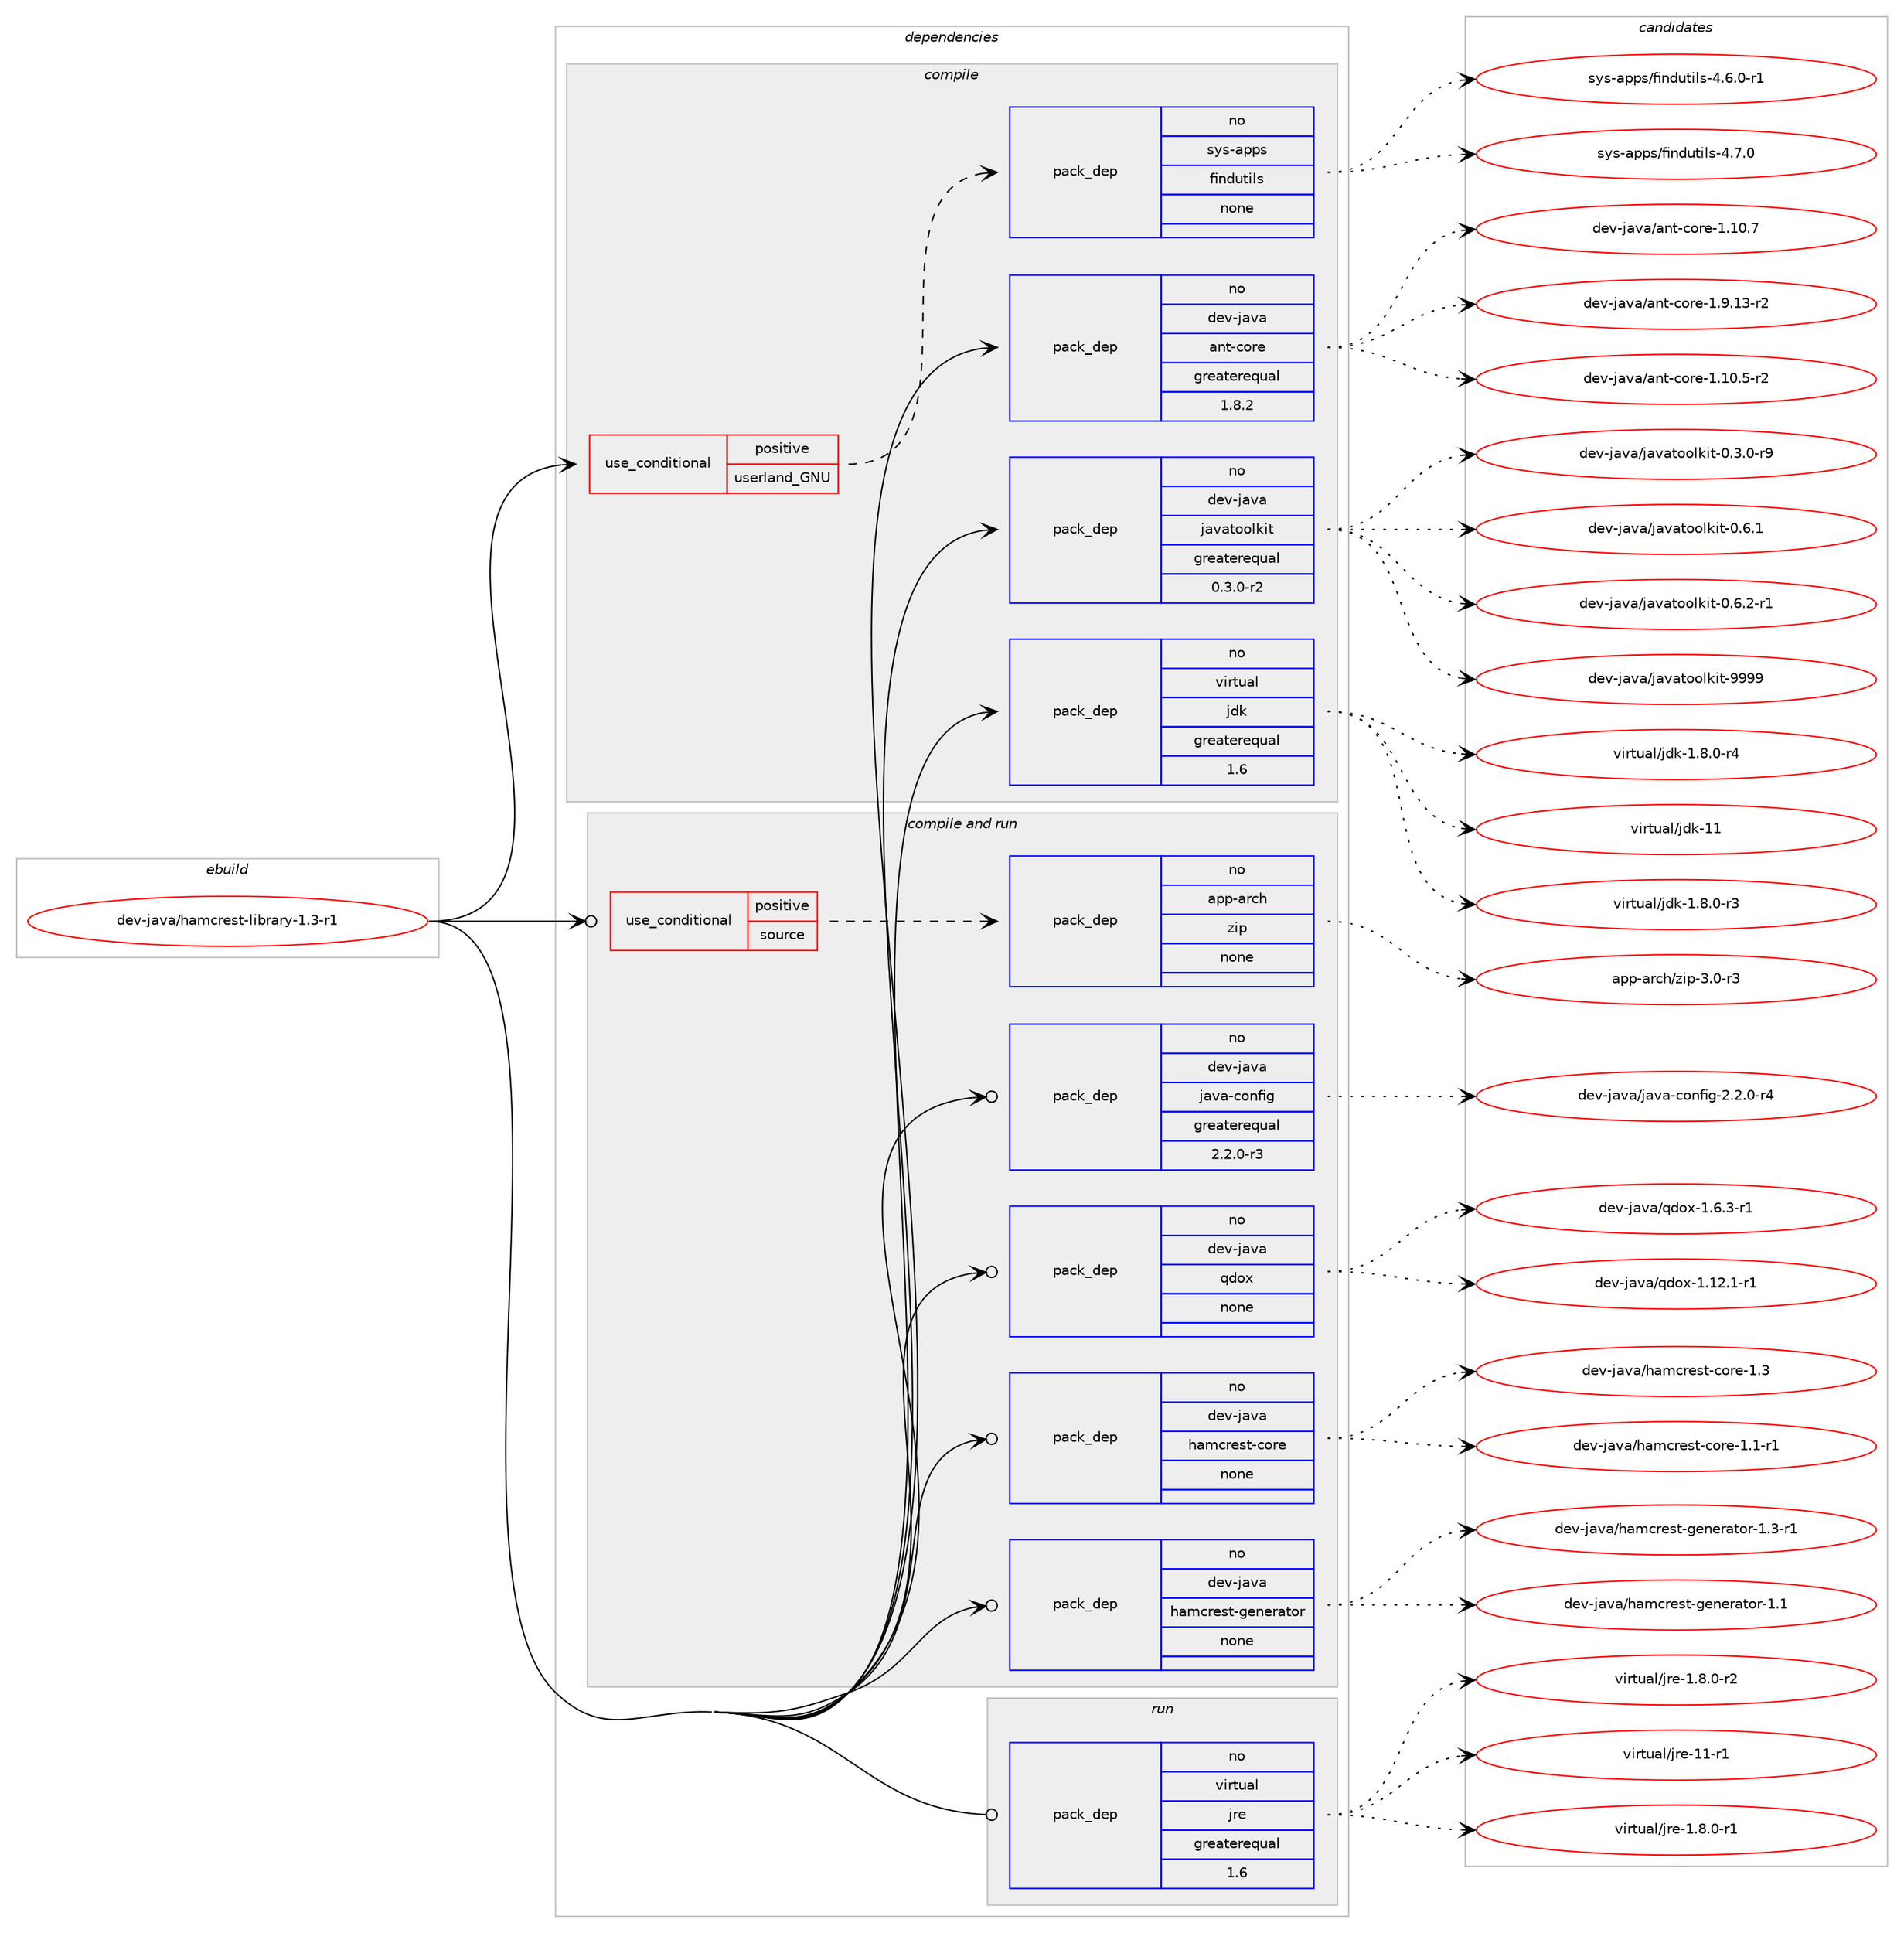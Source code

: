 digraph prolog {

# *************
# Graph options
# *************

newrank=true;
concentrate=true;
compound=true;
graph [rankdir=LR,fontname=Helvetica,fontsize=10,ranksep=1.5];#, ranksep=2.5, nodesep=0.2];
edge  [arrowhead=vee];
node  [fontname=Helvetica,fontsize=10];

# **********
# The ebuild
# **********

subgraph cluster_leftcol {
color=gray;
rank=same;
label=<<i>ebuild</i>>;
id [label="dev-java/hamcrest-library-1.3-r1", color=red, width=4, href="../dev-java/hamcrest-library-1.3-r1.svg"];
}

# ****************
# The dependencies
# ****************

subgraph cluster_midcol {
color=gray;
label=<<i>dependencies</i>>;
subgraph cluster_compile {
fillcolor="#eeeeee";
style=filled;
label=<<i>compile</i>>;
subgraph cond128852 {
dependency552865 [label=<<TABLE BORDER="0" CELLBORDER="1" CELLSPACING="0" CELLPADDING="4"><TR><TD ROWSPAN="3" CELLPADDING="10">use_conditional</TD></TR><TR><TD>positive</TD></TR><TR><TD>userland_GNU</TD></TR></TABLE>>, shape=none, color=red];
subgraph pack412841 {
dependency552866 [label=<<TABLE BORDER="0" CELLBORDER="1" CELLSPACING="0" CELLPADDING="4" WIDTH="220"><TR><TD ROWSPAN="6" CELLPADDING="30">pack_dep</TD></TR><TR><TD WIDTH="110">no</TD></TR><TR><TD>sys-apps</TD></TR><TR><TD>findutils</TD></TR><TR><TD>none</TD></TR><TR><TD></TD></TR></TABLE>>, shape=none, color=blue];
}
dependency552865:e -> dependency552866:w [weight=20,style="dashed",arrowhead="vee"];
}
id:e -> dependency552865:w [weight=20,style="solid",arrowhead="vee"];
subgraph pack412842 {
dependency552867 [label=<<TABLE BORDER="0" CELLBORDER="1" CELLSPACING="0" CELLPADDING="4" WIDTH="220"><TR><TD ROWSPAN="6" CELLPADDING="30">pack_dep</TD></TR><TR><TD WIDTH="110">no</TD></TR><TR><TD>dev-java</TD></TR><TR><TD>ant-core</TD></TR><TR><TD>greaterequal</TD></TR><TR><TD>1.8.2</TD></TR></TABLE>>, shape=none, color=blue];
}
id:e -> dependency552867:w [weight=20,style="solid",arrowhead="vee"];
subgraph pack412843 {
dependency552868 [label=<<TABLE BORDER="0" CELLBORDER="1" CELLSPACING="0" CELLPADDING="4" WIDTH="220"><TR><TD ROWSPAN="6" CELLPADDING="30">pack_dep</TD></TR><TR><TD WIDTH="110">no</TD></TR><TR><TD>dev-java</TD></TR><TR><TD>javatoolkit</TD></TR><TR><TD>greaterequal</TD></TR><TR><TD>0.3.0-r2</TD></TR></TABLE>>, shape=none, color=blue];
}
id:e -> dependency552868:w [weight=20,style="solid",arrowhead="vee"];
subgraph pack412844 {
dependency552869 [label=<<TABLE BORDER="0" CELLBORDER="1" CELLSPACING="0" CELLPADDING="4" WIDTH="220"><TR><TD ROWSPAN="6" CELLPADDING="30">pack_dep</TD></TR><TR><TD WIDTH="110">no</TD></TR><TR><TD>virtual</TD></TR><TR><TD>jdk</TD></TR><TR><TD>greaterequal</TD></TR><TR><TD>1.6</TD></TR></TABLE>>, shape=none, color=blue];
}
id:e -> dependency552869:w [weight=20,style="solid",arrowhead="vee"];
}
subgraph cluster_compileandrun {
fillcolor="#eeeeee";
style=filled;
label=<<i>compile and run</i>>;
subgraph cond128853 {
dependency552870 [label=<<TABLE BORDER="0" CELLBORDER="1" CELLSPACING="0" CELLPADDING="4"><TR><TD ROWSPAN="3" CELLPADDING="10">use_conditional</TD></TR><TR><TD>positive</TD></TR><TR><TD>source</TD></TR></TABLE>>, shape=none, color=red];
subgraph pack412845 {
dependency552871 [label=<<TABLE BORDER="0" CELLBORDER="1" CELLSPACING="0" CELLPADDING="4" WIDTH="220"><TR><TD ROWSPAN="6" CELLPADDING="30">pack_dep</TD></TR><TR><TD WIDTH="110">no</TD></TR><TR><TD>app-arch</TD></TR><TR><TD>zip</TD></TR><TR><TD>none</TD></TR><TR><TD></TD></TR></TABLE>>, shape=none, color=blue];
}
dependency552870:e -> dependency552871:w [weight=20,style="dashed",arrowhead="vee"];
}
id:e -> dependency552870:w [weight=20,style="solid",arrowhead="odotvee"];
subgraph pack412846 {
dependency552872 [label=<<TABLE BORDER="0" CELLBORDER="1" CELLSPACING="0" CELLPADDING="4" WIDTH="220"><TR><TD ROWSPAN="6" CELLPADDING="30">pack_dep</TD></TR><TR><TD WIDTH="110">no</TD></TR><TR><TD>dev-java</TD></TR><TR><TD>hamcrest-core</TD></TR><TR><TD>none</TD></TR><TR><TD></TD></TR></TABLE>>, shape=none, color=blue];
}
id:e -> dependency552872:w [weight=20,style="solid",arrowhead="odotvee"];
subgraph pack412847 {
dependency552873 [label=<<TABLE BORDER="0" CELLBORDER="1" CELLSPACING="0" CELLPADDING="4" WIDTH="220"><TR><TD ROWSPAN="6" CELLPADDING="30">pack_dep</TD></TR><TR><TD WIDTH="110">no</TD></TR><TR><TD>dev-java</TD></TR><TR><TD>hamcrest-generator</TD></TR><TR><TD>none</TD></TR><TR><TD></TD></TR></TABLE>>, shape=none, color=blue];
}
id:e -> dependency552873:w [weight=20,style="solid",arrowhead="odotvee"];
subgraph pack412848 {
dependency552874 [label=<<TABLE BORDER="0" CELLBORDER="1" CELLSPACING="0" CELLPADDING="4" WIDTH="220"><TR><TD ROWSPAN="6" CELLPADDING="30">pack_dep</TD></TR><TR><TD WIDTH="110">no</TD></TR><TR><TD>dev-java</TD></TR><TR><TD>java-config</TD></TR><TR><TD>greaterequal</TD></TR><TR><TD>2.2.0-r3</TD></TR></TABLE>>, shape=none, color=blue];
}
id:e -> dependency552874:w [weight=20,style="solid",arrowhead="odotvee"];
subgraph pack412849 {
dependency552875 [label=<<TABLE BORDER="0" CELLBORDER="1" CELLSPACING="0" CELLPADDING="4" WIDTH="220"><TR><TD ROWSPAN="6" CELLPADDING="30">pack_dep</TD></TR><TR><TD WIDTH="110">no</TD></TR><TR><TD>dev-java</TD></TR><TR><TD>qdox</TD></TR><TR><TD>none</TD></TR><TR><TD></TD></TR></TABLE>>, shape=none, color=blue];
}
id:e -> dependency552875:w [weight=20,style="solid",arrowhead="odotvee"];
}
subgraph cluster_run {
fillcolor="#eeeeee";
style=filled;
label=<<i>run</i>>;
subgraph pack412850 {
dependency552876 [label=<<TABLE BORDER="0" CELLBORDER="1" CELLSPACING="0" CELLPADDING="4" WIDTH="220"><TR><TD ROWSPAN="6" CELLPADDING="30">pack_dep</TD></TR><TR><TD WIDTH="110">no</TD></TR><TR><TD>virtual</TD></TR><TR><TD>jre</TD></TR><TR><TD>greaterequal</TD></TR><TR><TD>1.6</TD></TR></TABLE>>, shape=none, color=blue];
}
id:e -> dependency552876:w [weight=20,style="solid",arrowhead="odot"];
}
}

# **************
# The candidates
# **************

subgraph cluster_choices {
rank=same;
color=gray;
label=<<i>candidates</i>>;

subgraph choice412841 {
color=black;
nodesep=1;
choice1151211154597112112115471021051101001171161051081154552465446484511449 [label="sys-apps/findutils-4.6.0-r1", color=red, width=4,href="../sys-apps/findutils-4.6.0-r1.svg"];
choice115121115459711211211547102105110100117116105108115455246554648 [label="sys-apps/findutils-4.7.0", color=red, width=4,href="../sys-apps/findutils-4.7.0.svg"];
dependency552866:e -> choice1151211154597112112115471021051101001171161051081154552465446484511449:w [style=dotted,weight="100"];
dependency552866:e -> choice115121115459711211211547102105110100117116105108115455246554648:w [style=dotted,weight="100"];
}
subgraph choice412842 {
color=black;
nodesep=1;
choice10010111845106971189747971101164599111114101454946494846534511450 [label="dev-java/ant-core-1.10.5-r2", color=red, width=4,href="../dev-java/ant-core-1.10.5-r2.svg"];
choice1001011184510697118974797110116459911111410145494649484655 [label="dev-java/ant-core-1.10.7", color=red, width=4,href="../dev-java/ant-core-1.10.7.svg"];
choice10010111845106971189747971101164599111114101454946574649514511450 [label="dev-java/ant-core-1.9.13-r2", color=red, width=4,href="../dev-java/ant-core-1.9.13-r2.svg"];
dependency552867:e -> choice10010111845106971189747971101164599111114101454946494846534511450:w [style=dotted,weight="100"];
dependency552867:e -> choice1001011184510697118974797110116459911111410145494649484655:w [style=dotted,weight="100"];
dependency552867:e -> choice10010111845106971189747971101164599111114101454946574649514511450:w [style=dotted,weight="100"];
}
subgraph choice412843 {
color=black;
nodesep=1;
choice1001011184510697118974710697118971161111111081071051164548465146484511457 [label="dev-java/javatoolkit-0.3.0-r9", color=red, width=4,href="../dev-java/javatoolkit-0.3.0-r9.svg"];
choice100101118451069711897471069711897116111111108107105116454846544649 [label="dev-java/javatoolkit-0.6.1", color=red, width=4,href="../dev-java/javatoolkit-0.6.1.svg"];
choice1001011184510697118974710697118971161111111081071051164548465446504511449 [label="dev-java/javatoolkit-0.6.2-r1", color=red, width=4,href="../dev-java/javatoolkit-0.6.2-r1.svg"];
choice1001011184510697118974710697118971161111111081071051164557575757 [label="dev-java/javatoolkit-9999", color=red, width=4,href="../dev-java/javatoolkit-9999.svg"];
dependency552868:e -> choice1001011184510697118974710697118971161111111081071051164548465146484511457:w [style=dotted,weight="100"];
dependency552868:e -> choice100101118451069711897471069711897116111111108107105116454846544649:w [style=dotted,weight="100"];
dependency552868:e -> choice1001011184510697118974710697118971161111111081071051164548465446504511449:w [style=dotted,weight="100"];
dependency552868:e -> choice1001011184510697118974710697118971161111111081071051164557575757:w [style=dotted,weight="100"];
}
subgraph choice412844 {
color=black;
nodesep=1;
choice11810511411611797108471061001074549465646484511451 [label="virtual/jdk-1.8.0-r3", color=red, width=4,href="../virtual/jdk-1.8.0-r3.svg"];
choice11810511411611797108471061001074549465646484511452 [label="virtual/jdk-1.8.0-r4", color=red, width=4,href="../virtual/jdk-1.8.0-r4.svg"];
choice1181051141161179710847106100107454949 [label="virtual/jdk-11", color=red, width=4,href="../virtual/jdk-11.svg"];
dependency552869:e -> choice11810511411611797108471061001074549465646484511451:w [style=dotted,weight="100"];
dependency552869:e -> choice11810511411611797108471061001074549465646484511452:w [style=dotted,weight="100"];
dependency552869:e -> choice1181051141161179710847106100107454949:w [style=dotted,weight="100"];
}
subgraph choice412845 {
color=black;
nodesep=1;
choice9711211245971149910447122105112455146484511451 [label="app-arch/zip-3.0-r3", color=red, width=4,href="../app-arch/zip-3.0-r3.svg"];
dependency552871:e -> choice9711211245971149910447122105112455146484511451:w [style=dotted,weight="100"];
}
subgraph choice412846 {
color=black;
nodesep=1;
choice1001011184510697118974710497109991141011151164599111114101454946494511449 [label="dev-java/hamcrest-core-1.1-r1", color=red, width=4,href="../dev-java/hamcrest-core-1.1-r1.svg"];
choice100101118451069711897471049710999114101115116459911111410145494651 [label="dev-java/hamcrest-core-1.3", color=red, width=4,href="../dev-java/hamcrest-core-1.3.svg"];
dependency552872:e -> choice1001011184510697118974710497109991141011151164599111114101454946494511449:w [style=dotted,weight="100"];
dependency552872:e -> choice100101118451069711897471049710999114101115116459911111410145494651:w [style=dotted,weight="100"];
}
subgraph choice412847 {
color=black;
nodesep=1;
choice100101118451069711897471049710999114101115116451031011101011149711611111445494649 [label="dev-java/hamcrest-generator-1.1", color=red, width=4,href="../dev-java/hamcrest-generator-1.1.svg"];
choice1001011184510697118974710497109991141011151164510310111010111497116111114454946514511449 [label="dev-java/hamcrest-generator-1.3-r1", color=red, width=4,href="../dev-java/hamcrest-generator-1.3-r1.svg"];
dependency552873:e -> choice100101118451069711897471049710999114101115116451031011101011149711611111445494649:w [style=dotted,weight="100"];
dependency552873:e -> choice1001011184510697118974710497109991141011151164510310111010111497116111114454946514511449:w [style=dotted,weight="100"];
}
subgraph choice412848 {
color=black;
nodesep=1;
choice10010111845106971189747106971189745991111101021051034550465046484511452 [label="dev-java/java-config-2.2.0-r4", color=red, width=4,href="../dev-java/java-config-2.2.0-r4.svg"];
dependency552874:e -> choice10010111845106971189747106971189745991111101021051034550465046484511452:w [style=dotted,weight="100"];
}
subgraph choice412849 {
color=black;
nodesep=1;
choice10010111845106971189747113100111120454946495046494511449 [label="dev-java/qdox-1.12.1-r1", color=red, width=4,href="../dev-java/qdox-1.12.1-r1.svg"];
choice100101118451069711897471131001111204549465446514511449 [label="dev-java/qdox-1.6.3-r1", color=red, width=4,href="../dev-java/qdox-1.6.3-r1.svg"];
dependency552875:e -> choice10010111845106971189747113100111120454946495046494511449:w [style=dotted,weight="100"];
dependency552875:e -> choice100101118451069711897471131001111204549465446514511449:w [style=dotted,weight="100"];
}
subgraph choice412850 {
color=black;
nodesep=1;
choice11810511411611797108471061141014549465646484511449 [label="virtual/jre-1.8.0-r1", color=red, width=4,href="../virtual/jre-1.8.0-r1.svg"];
choice11810511411611797108471061141014549465646484511450 [label="virtual/jre-1.8.0-r2", color=red, width=4,href="../virtual/jre-1.8.0-r2.svg"];
choice11810511411611797108471061141014549494511449 [label="virtual/jre-11-r1", color=red, width=4,href="../virtual/jre-11-r1.svg"];
dependency552876:e -> choice11810511411611797108471061141014549465646484511449:w [style=dotted,weight="100"];
dependency552876:e -> choice11810511411611797108471061141014549465646484511450:w [style=dotted,weight="100"];
dependency552876:e -> choice11810511411611797108471061141014549494511449:w [style=dotted,weight="100"];
}
}

}
